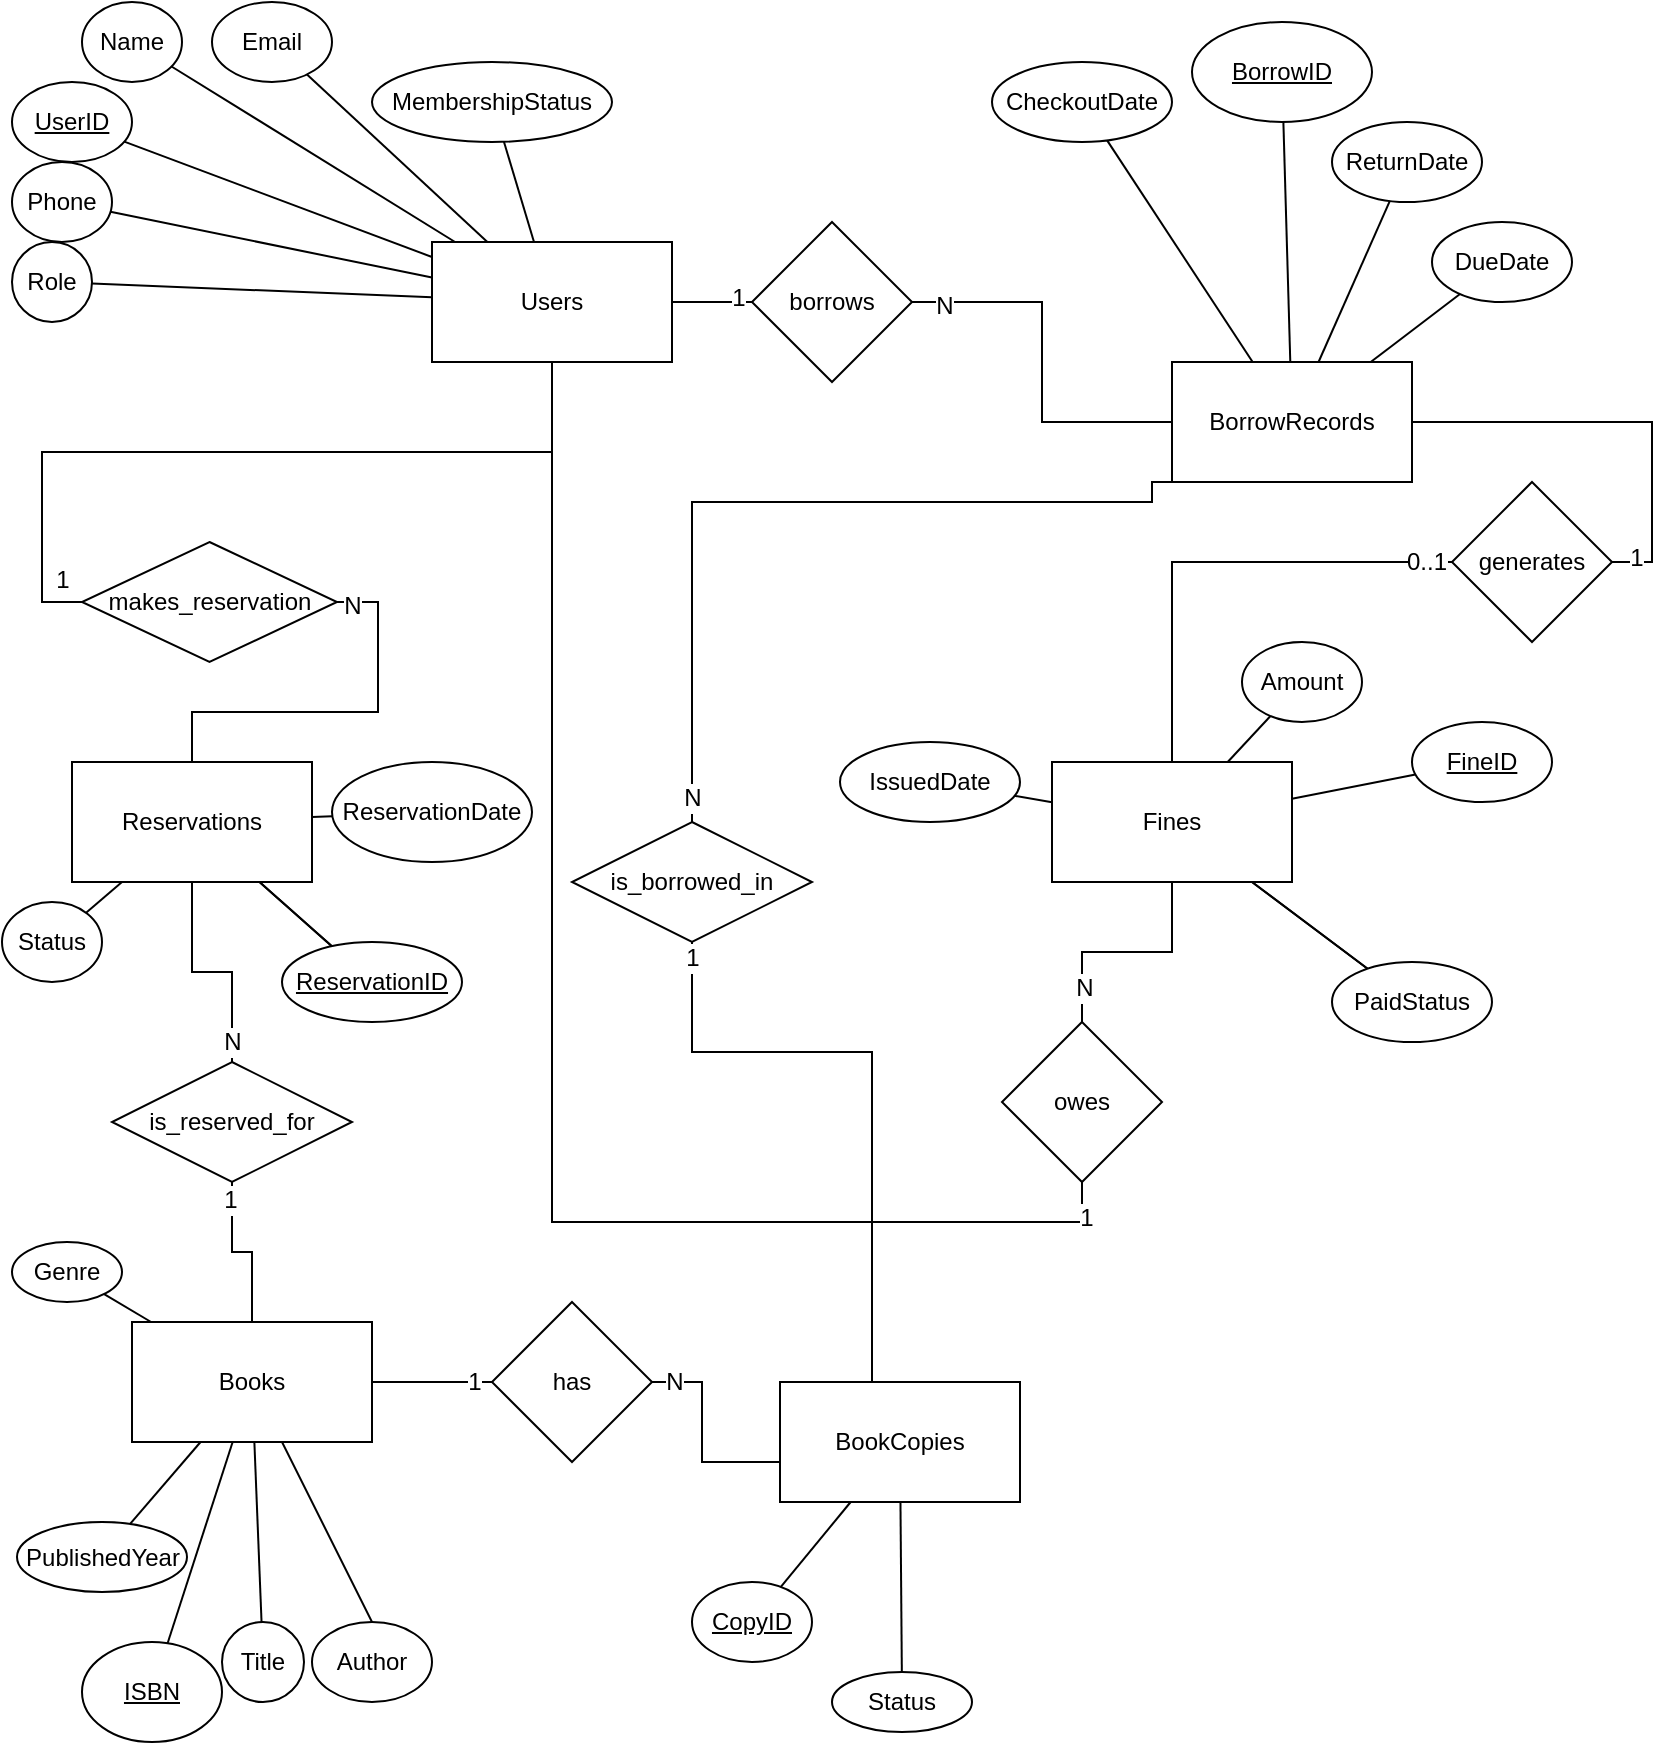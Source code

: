 <mxfile version="26.1.3">
  <diagram name="Trang-1" id="iMxlOrMxHWywJlujfJ14">
    <mxGraphModel dx="2901" dy="1121" grid="1" gridSize="10" guides="1" tooltips="1" connect="1" arrows="1" fold="1" page="1" pageScale="1" pageWidth="827" pageHeight="1169" math="0" shadow="0">
      <root>
        <mxCell id="0" />
        <mxCell id="1" parent="0" />
        <mxCell id="gxZ85ucLkP5SyJYlJosG-47" value="" style="edgeStyle=none;shape=connector;rounded=0;orthogonalLoop=1;jettySize=auto;html=1;strokeColor=default;align=center;verticalAlign=middle;fontFamily=Helvetica;fontSize=12;fontColor=default;labelBackgroundColor=default;startFill=0;endArrow=none;" edge="1" parent="1" source="qP2CUuA8fxjs6pHFjdUJ-1" target="gxZ85ucLkP5SyJYlJosG-46">
          <mxGeometry relative="1" as="geometry">
            <mxPoint x="310" y="150" as="targetPoint" />
          </mxGeometry>
        </mxCell>
        <mxCell id="gxZ85ucLkP5SyJYlJosG-64" value="1" style="edgeLabel;html=1;align=center;verticalAlign=middle;resizable=0;points=[];strokeColor=default;fontFamily=Helvetica;fontSize=12;fontColor=default;fillColor=default;" vertex="1" connectable="0" parent="gxZ85ucLkP5SyJYlJosG-47">
          <mxGeometry x="0.621" y="2" relative="1" as="geometry">
            <mxPoint as="offset" />
          </mxGeometry>
        </mxCell>
        <mxCell id="qP2CUuA8fxjs6pHFjdUJ-1" value="Users" style="rounded=0;whiteSpace=wrap;html=1;" parent="1" vertex="1">
          <mxGeometry x="210" y="120" width="120" height="60" as="geometry" />
        </mxCell>
        <mxCell id="gxZ85ucLkP5SyJYlJosG-43" value="" style="edgeStyle=orthogonalEdgeStyle;shape=connector;rounded=0;orthogonalLoop=1;jettySize=auto;html=1;strokeColor=default;align=center;verticalAlign=middle;fontFamily=Helvetica;fontSize=12;fontColor=default;labelBackgroundColor=default;startFill=0;endArrow=none;" edge="1" parent="1" source="qP2CUuA8fxjs6pHFjdUJ-2" target="gxZ85ucLkP5SyJYlJosG-42">
          <mxGeometry relative="1" as="geometry">
            <Array as="points">
              <mxPoint x="230" y="690" />
              <mxPoint x="230" y="690" />
            </Array>
          </mxGeometry>
        </mxCell>
        <mxCell id="gxZ85ucLkP5SyJYlJosG-62" value="1" style="edgeLabel;html=1;align=center;verticalAlign=middle;resizable=0;points=[];strokeColor=default;fontFamily=Helvetica;fontSize=12;fontColor=default;fillColor=default;" vertex="1" connectable="0" parent="gxZ85ucLkP5SyJYlJosG-43">
          <mxGeometry x="0.7" relative="1" as="geometry">
            <mxPoint as="offset" />
          </mxGeometry>
        </mxCell>
        <mxCell id="qP2CUuA8fxjs6pHFjdUJ-2" value="Books" style="rounded=0;whiteSpace=wrap;html=1;" parent="1" vertex="1">
          <mxGeometry x="60" y="660" width="120" height="60" as="geometry" />
        </mxCell>
        <mxCell id="gxZ85ucLkP5SyJYlJosG-51" value="" style="edgeStyle=orthogonalEdgeStyle;shape=connector;rounded=0;orthogonalLoop=1;jettySize=auto;html=1;strokeColor=default;align=center;verticalAlign=middle;fontFamily=Helvetica;fontSize=12;fontColor=default;labelBackgroundColor=default;startFill=0;endArrow=none;" edge="1" parent="1" source="qP2CUuA8fxjs6pHFjdUJ-3" target="gxZ85ucLkP5SyJYlJosG-50">
          <mxGeometry relative="1" as="geometry">
            <Array as="points">
              <mxPoint x="430" y="525" />
              <mxPoint x="340" y="525" />
            </Array>
          </mxGeometry>
        </mxCell>
        <mxCell id="gxZ85ucLkP5SyJYlJosG-66" value="1" style="edgeLabel;html=1;align=center;verticalAlign=middle;resizable=0;points=[];strokeColor=default;fontFamily=Helvetica;fontSize=12;fontColor=default;fillColor=default;" vertex="1" connectable="0" parent="gxZ85ucLkP5SyJYlJosG-51">
          <mxGeometry x="0.953" y="-1" relative="1" as="geometry">
            <mxPoint x="-1" as="offset" />
          </mxGeometry>
        </mxCell>
        <mxCell id="qP2CUuA8fxjs6pHFjdUJ-3" value="BookCopies" style="rounded=0;whiteSpace=wrap;html=1;" parent="1" vertex="1">
          <mxGeometry x="384" y="690" width="120" height="60" as="geometry" />
        </mxCell>
        <mxCell id="gxZ85ucLkP5SyJYlJosG-76" value="" style="edgeStyle=orthogonalEdgeStyle;shape=connector;rounded=0;orthogonalLoop=1;jettySize=auto;html=1;strokeColor=default;align=center;verticalAlign=middle;fontFamily=Helvetica;fontSize=12;fontColor=default;labelBackgroundColor=default;startFill=0;endArrow=none;entryX=1;entryY=0.5;entryDx=0;entryDy=0;" edge="1" parent="1" source="qP2CUuA8fxjs6pHFjdUJ-4" target="gxZ85ucLkP5SyJYlJosG-75">
          <mxGeometry relative="1" as="geometry">
            <Array as="points">
              <mxPoint x="820" y="210" />
              <mxPoint x="820" y="280" />
            </Array>
          </mxGeometry>
        </mxCell>
        <mxCell id="gxZ85ucLkP5SyJYlJosG-83" value="1" style="edgeLabel;html=1;align=center;verticalAlign=middle;resizable=0;points=[];strokeColor=default;fontFamily=Helvetica;fontSize=12;fontColor=default;labelBackgroundColor=default;fillColor=default;" vertex="1" connectable="0" parent="gxZ85ucLkP5SyJYlJosG-76">
          <mxGeometry x="0.886" y="-2" relative="1" as="geometry">
            <mxPoint as="offset" />
          </mxGeometry>
        </mxCell>
        <mxCell id="qP2CUuA8fxjs6pHFjdUJ-4" value="BorrowRecords" style="rounded=0;whiteSpace=wrap;html=1;" parent="1" vertex="1">
          <mxGeometry x="580" y="180" width="120" height="60" as="geometry" />
        </mxCell>
        <mxCell id="gxZ85ucLkP5SyJYlJosG-69" value="" style="edgeStyle=orthogonalEdgeStyle;shape=connector;rounded=0;orthogonalLoop=1;jettySize=auto;html=1;strokeColor=default;align=center;verticalAlign=middle;fontFamily=Helvetica;fontSize=12;fontColor=default;labelBackgroundColor=default;startFill=0;endArrow=none;" edge="1" parent="1" source="qP2CUuA8fxjs6pHFjdUJ-5" target="gxZ85ucLkP5SyJYlJosG-68">
          <mxGeometry relative="1" as="geometry" />
        </mxCell>
        <mxCell id="gxZ85ucLkP5SyJYlJosG-71" value="N" style="edgeLabel;html=1;align=center;verticalAlign=middle;resizable=0;points=[];strokeColor=default;fontFamily=Helvetica;fontSize=12;fontColor=default;labelBackgroundColor=default;fillColor=default;" vertex="1" connectable="0" parent="gxZ85ucLkP5SyJYlJosG-69">
          <mxGeometry x="0.486" y="2" relative="1" as="geometry">
            <mxPoint x="-2" y="18" as="offset" />
          </mxGeometry>
        </mxCell>
        <mxCell id="qP2CUuA8fxjs6pHFjdUJ-5" value="Reservations" style="rounded=0;whiteSpace=wrap;html=1;" parent="1" vertex="1">
          <mxGeometry x="30" y="380" width="120" height="60" as="geometry" />
        </mxCell>
        <mxCell id="gxZ85ucLkP5SyJYlJosG-85" value="" style="edgeStyle=none;shape=connector;rounded=0;orthogonalLoop=1;jettySize=auto;html=1;strokeColor=default;align=center;verticalAlign=middle;fontFamily=Helvetica;fontSize=12;fontColor=default;labelBackgroundColor=default;startFill=0;endArrow=none;" edge="1" parent="1" source="qP2CUuA8fxjs6pHFjdUJ-6" target="gxZ85ucLkP5SyJYlJosG-39">
          <mxGeometry relative="1" as="geometry" />
        </mxCell>
        <mxCell id="gxZ85ucLkP5SyJYlJosG-87" value="" style="edgeStyle=orthogonalEdgeStyle;shape=connector;rounded=0;orthogonalLoop=1;jettySize=auto;html=1;strokeColor=default;align=center;verticalAlign=middle;fontFamily=Helvetica;fontSize=12;fontColor=default;labelBackgroundColor=default;startFill=0;endArrow=none;" edge="1" parent="1" source="qP2CUuA8fxjs6pHFjdUJ-6" target="gxZ85ucLkP5SyJYlJosG-86">
          <mxGeometry relative="1" as="geometry">
            <Array as="points">
              <mxPoint x="580" y="475" />
              <mxPoint x="535" y="475" />
            </Array>
          </mxGeometry>
        </mxCell>
        <mxCell id="gxZ85ucLkP5SyJYlJosG-89" value="N" style="edgeLabel;html=1;align=center;verticalAlign=middle;resizable=0;points=[];strokeColor=default;fontFamily=Helvetica;fontSize=12;fontColor=default;labelBackgroundColor=default;fillColor=default;" vertex="1" connectable="0" parent="gxZ85ucLkP5SyJYlJosG-87">
          <mxGeometry x="0.704" y="1" relative="1" as="geometry">
            <mxPoint as="offset" />
          </mxGeometry>
        </mxCell>
        <mxCell id="qP2CUuA8fxjs6pHFjdUJ-6" value="Fines" style="rounded=0;whiteSpace=wrap;html=1;" parent="1" vertex="1">
          <mxGeometry x="520" y="380" width="120" height="60" as="geometry" />
        </mxCell>
        <mxCell id="qP2CUuA8fxjs6pHFjdUJ-7" value="&lt;u&gt;UserID&lt;/u&gt;" style="ellipse;whiteSpace=wrap;html=1;" parent="1" vertex="1">
          <mxGeometry y="40" width="60" height="40" as="geometry" />
        </mxCell>
        <mxCell id="qP2CUuA8fxjs6pHFjdUJ-8" value="Name" style="ellipse;whiteSpace=wrap;html=1;" parent="1" vertex="1">
          <mxGeometry x="35" width="50" height="40" as="geometry" />
        </mxCell>
        <mxCell id="qP2CUuA8fxjs6pHFjdUJ-9" value="Email" style="ellipse;whiteSpace=wrap;html=1;" parent="1" vertex="1">
          <mxGeometry x="100" width="60" height="40" as="geometry" />
        </mxCell>
        <mxCell id="qP2CUuA8fxjs6pHFjdUJ-10" value="Phone" style="ellipse;whiteSpace=wrap;html=1;" parent="1" vertex="1">
          <mxGeometry y="80" width="50" height="40" as="geometry" />
        </mxCell>
        <mxCell id="qP2CUuA8fxjs6pHFjdUJ-11" value="MembershipStatus" style="ellipse;whiteSpace=wrap;html=1;" parent="1" vertex="1">
          <mxGeometry x="180" y="30" width="120" height="40" as="geometry" />
        </mxCell>
        <mxCell id="qP2CUuA8fxjs6pHFjdUJ-12" value="Role" style="ellipse;whiteSpace=wrap;html=1;" parent="1" vertex="1">
          <mxGeometry y="120" width="40" height="40" as="geometry" />
        </mxCell>
        <mxCell id="qP2CUuA8fxjs6pHFjdUJ-16" value="" style="endArrow=none;html=1;rounded=0;" parent="1" source="qP2CUuA8fxjs6pHFjdUJ-10" target="qP2CUuA8fxjs6pHFjdUJ-1" edge="1">
          <mxGeometry width="50" height="50" relative="1" as="geometry">
            <mxPoint x="100" y="280" as="sourcePoint" />
            <mxPoint x="150" y="230" as="targetPoint" />
          </mxGeometry>
        </mxCell>
        <mxCell id="qP2CUuA8fxjs6pHFjdUJ-17" value="" style="endArrow=none;html=1;rounded=0;" parent="1" source="qP2CUuA8fxjs6pHFjdUJ-12" target="qP2CUuA8fxjs6pHFjdUJ-1" edge="1">
          <mxGeometry width="50" height="50" relative="1" as="geometry">
            <mxPoint x="390" y="440" as="sourcePoint" />
            <mxPoint x="440" y="390" as="targetPoint" />
          </mxGeometry>
        </mxCell>
        <mxCell id="qP2CUuA8fxjs6pHFjdUJ-18" value="" style="endArrow=none;html=1;rounded=0;" parent="1" source="qP2CUuA8fxjs6pHFjdUJ-11" target="qP2CUuA8fxjs6pHFjdUJ-1" edge="1">
          <mxGeometry width="50" height="50" relative="1" as="geometry">
            <mxPoint x="390" y="440" as="sourcePoint" />
            <mxPoint x="440" y="390" as="targetPoint" />
          </mxGeometry>
        </mxCell>
        <mxCell id="qP2CUuA8fxjs6pHFjdUJ-20" value="" style="endArrow=none;html=1;rounded=0;" parent="1" source="qP2CUuA8fxjs6pHFjdUJ-1" target="qP2CUuA8fxjs6pHFjdUJ-9" edge="1">
          <mxGeometry width="50" height="50" relative="1" as="geometry">
            <mxPoint x="390" y="440" as="sourcePoint" />
            <mxPoint x="440" y="390" as="targetPoint" />
          </mxGeometry>
        </mxCell>
        <mxCell id="qP2CUuA8fxjs6pHFjdUJ-21" value="" style="endArrow=none;html=1;rounded=0;" parent="1" source="qP2CUuA8fxjs6pHFjdUJ-1" target="qP2CUuA8fxjs6pHFjdUJ-7" edge="1">
          <mxGeometry width="50" height="50" relative="1" as="geometry">
            <mxPoint x="390" y="440" as="sourcePoint" />
            <mxPoint x="440" y="390" as="targetPoint" />
          </mxGeometry>
        </mxCell>
        <mxCell id="qP2CUuA8fxjs6pHFjdUJ-22" value="" style="endArrow=none;html=1;rounded=0;" parent="1" source="qP2CUuA8fxjs6pHFjdUJ-1" target="qP2CUuA8fxjs6pHFjdUJ-8" edge="1">
          <mxGeometry width="50" height="50" relative="1" as="geometry">
            <mxPoint x="390" y="440" as="sourcePoint" />
            <mxPoint x="440" y="390" as="targetPoint" />
          </mxGeometry>
        </mxCell>
        <mxCell id="qP2CUuA8fxjs6pHFjdUJ-24" value="&lt;u&gt;ISBN&lt;/u&gt;" style="ellipse;whiteSpace=wrap;html=1;" parent="1" vertex="1">
          <mxGeometry x="35" y="820" width="70" height="50" as="geometry" />
        </mxCell>
        <mxCell id="qP2CUuA8fxjs6pHFjdUJ-25" value="" style="endArrow=none;html=1;rounded=0;" parent="1" source="qP2CUuA8fxjs6pHFjdUJ-24" target="qP2CUuA8fxjs6pHFjdUJ-2" edge="1">
          <mxGeometry width="50" height="50" relative="1" as="geometry">
            <mxPoint x="390" y="380" as="sourcePoint" />
            <mxPoint x="440" y="330" as="targetPoint" />
          </mxGeometry>
        </mxCell>
        <mxCell id="qP2CUuA8fxjs6pHFjdUJ-27" value="Title" style="ellipse;whiteSpace=wrap;html=1;" parent="1" vertex="1">
          <mxGeometry x="105" y="810" width="41" height="40" as="geometry" />
        </mxCell>
        <mxCell id="qP2CUuA8fxjs6pHFjdUJ-28" value="" style="endArrow=none;html=1;rounded=0;" parent="1" source="qP2CUuA8fxjs6pHFjdUJ-27" target="qP2CUuA8fxjs6pHFjdUJ-2" edge="1">
          <mxGeometry width="50" height="50" relative="1" as="geometry">
            <mxPoint x="363" y="522" as="sourcePoint" />
            <mxPoint x="403" y="450" as="targetPoint" />
          </mxGeometry>
        </mxCell>
        <mxCell id="qP2CUuA8fxjs6pHFjdUJ-29" value="Author" style="ellipse;whiteSpace=wrap;html=1;" parent="1" vertex="1">
          <mxGeometry x="150" y="810" width="60" height="40" as="geometry" />
        </mxCell>
        <mxCell id="qP2CUuA8fxjs6pHFjdUJ-30" value="" style="endArrow=none;html=1;rounded=0;entryX=0.5;entryY=0;entryDx=0;entryDy=0;" parent="1" source="qP2CUuA8fxjs6pHFjdUJ-2" target="qP2CUuA8fxjs6pHFjdUJ-29" edge="1">
          <mxGeometry width="50" height="50" relative="1" as="geometry">
            <mxPoint x="390" y="380" as="sourcePoint" />
            <mxPoint x="440" y="330" as="targetPoint" />
          </mxGeometry>
        </mxCell>
        <mxCell id="qP2CUuA8fxjs6pHFjdUJ-31" value="PublishedYear" style="ellipse;whiteSpace=wrap;html=1;" parent="1" vertex="1">
          <mxGeometry x="2.5" y="760" width="85" height="35" as="geometry" />
        </mxCell>
        <mxCell id="qP2CUuA8fxjs6pHFjdUJ-34" value="" style="endArrow=none;html=1;rounded=0;" parent="1" source="qP2CUuA8fxjs6pHFjdUJ-31" target="qP2CUuA8fxjs6pHFjdUJ-2" edge="1">
          <mxGeometry width="50" height="50" relative="1" as="geometry">
            <mxPoint x="390" y="380" as="sourcePoint" />
            <mxPoint x="440" y="330" as="targetPoint" />
          </mxGeometry>
        </mxCell>
        <mxCell id="qP2CUuA8fxjs6pHFjdUJ-35" value="Genre" style="ellipse;whiteSpace=wrap;html=1;" parent="1" vertex="1">
          <mxGeometry y="620" width="55" height="30" as="geometry" />
        </mxCell>
        <mxCell id="qP2CUuA8fxjs6pHFjdUJ-36" value="" style="endArrow=none;html=1;rounded=0;" parent="1" source="qP2CUuA8fxjs6pHFjdUJ-35" target="qP2CUuA8fxjs6pHFjdUJ-2" edge="1">
          <mxGeometry width="50" height="50" relative="1" as="geometry">
            <mxPoint x="390" y="380" as="sourcePoint" />
            <mxPoint x="440" y="330" as="targetPoint" />
          </mxGeometry>
        </mxCell>
        <mxCell id="qP2CUuA8fxjs6pHFjdUJ-39" value="&lt;u&gt;CopyID&lt;/u&gt;" style="ellipse;whiteSpace=wrap;html=1;" parent="1" vertex="1">
          <mxGeometry x="340" y="790" width="60" height="40" as="geometry" />
        </mxCell>
        <mxCell id="qP2CUuA8fxjs6pHFjdUJ-40" value="" style="endArrow=none;html=1;rounded=0;verticalAlign=middle;" parent="1" source="qP2CUuA8fxjs6pHFjdUJ-3" target="qP2CUuA8fxjs6pHFjdUJ-39" edge="1">
          <mxGeometry width="50" height="50" relative="1" as="geometry">
            <mxPoint x="390" y="380" as="sourcePoint" />
            <mxPoint x="440" y="330" as="targetPoint" />
          </mxGeometry>
        </mxCell>
        <mxCell id="qP2CUuA8fxjs6pHFjdUJ-43" value="Status" style="ellipse;whiteSpace=wrap;html=1;" parent="1" vertex="1">
          <mxGeometry x="410" y="835" width="70" height="30" as="geometry" />
        </mxCell>
        <mxCell id="qP2CUuA8fxjs6pHFjdUJ-44" value="" style="endArrow=none;html=1;rounded=0;" parent="1" source="qP2CUuA8fxjs6pHFjdUJ-43" target="qP2CUuA8fxjs6pHFjdUJ-3" edge="1">
          <mxGeometry width="50" height="50" relative="1" as="geometry">
            <mxPoint x="390" y="380" as="sourcePoint" />
            <mxPoint x="440" y="330" as="targetPoint" />
          </mxGeometry>
        </mxCell>
        <mxCell id="gxZ85ucLkP5SyJYlJosG-80" style="edgeStyle=none;shape=connector;rounded=0;orthogonalLoop=1;jettySize=auto;html=1;strokeColor=default;align=center;verticalAlign=middle;fontFamily=Helvetica;fontSize=12;fontColor=default;labelBackgroundColor=default;startFill=0;endArrow=none;" edge="1" parent="1" source="gxZ85ucLkP5SyJYlJosG-11" target="qP2CUuA8fxjs6pHFjdUJ-4">
          <mxGeometry relative="1" as="geometry" />
        </mxCell>
        <mxCell id="gxZ85ucLkP5SyJYlJosG-11" value="&lt;u&gt;BorrowID&lt;/u&gt;" style="ellipse;whiteSpace=wrap;html=1;" vertex="1" parent="1">
          <mxGeometry x="590" y="10" width="90" height="50" as="geometry" />
        </mxCell>
        <mxCell id="gxZ85ucLkP5SyJYlJosG-79" style="edgeStyle=none;shape=connector;rounded=0;orthogonalLoop=1;jettySize=auto;html=1;strokeColor=default;align=center;verticalAlign=middle;fontFamily=Helvetica;fontSize=12;fontColor=default;labelBackgroundColor=default;startFill=0;endArrow=none;" edge="1" parent="1" source="gxZ85ucLkP5SyJYlJosG-13" target="qP2CUuA8fxjs6pHFjdUJ-4">
          <mxGeometry relative="1" as="geometry" />
        </mxCell>
        <mxCell id="gxZ85ucLkP5SyJYlJosG-13" value="CheckoutDate" style="ellipse;whiteSpace=wrap;html=1;" vertex="1" parent="1">
          <mxGeometry x="490" y="30" width="90" height="40" as="geometry" />
        </mxCell>
        <mxCell id="gxZ85ucLkP5SyJYlJosG-82" style="edgeStyle=none;shape=connector;rounded=0;orthogonalLoop=1;jettySize=auto;html=1;strokeColor=default;align=center;verticalAlign=middle;fontFamily=Helvetica;fontSize=12;fontColor=default;labelBackgroundColor=default;startFill=0;endArrow=none;" edge="1" parent="1" source="gxZ85ucLkP5SyJYlJosG-15" target="qP2CUuA8fxjs6pHFjdUJ-4">
          <mxGeometry relative="1" as="geometry" />
        </mxCell>
        <mxCell id="gxZ85ucLkP5SyJYlJosG-15" value="DueDate" style="ellipse;whiteSpace=wrap;html=1;" vertex="1" parent="1">
          <mxGeometry x="710" y="110" width="70" height="40" as="geometry" />
        </mxCell>
        <mxCell id="gxZ85ucLkP5SyJYlJosG-81" style="edgeStyle=none;shape=connector;rounded=0;orthogonalLoop=1;jettySize=auto;html=1;strokeColor=default;align=center;verticalAlign=middle;fontFamily=Helvetica;fontSize=12;fontColor=default;labelBackgroundColor=default;startFill=0;endArrow=none;" edge="1" parent="1" source="gxZ85ucLkP5SyJYlJosG-17" target="qP2CUuA8fxjs6pHFjdUJ-4">
          <mxGeometry relative="1" as="geometry" />
        </mxCell>
        <mxCell id="gxZ85ucLkP5SyJYlJosG-17" value="ReturnDate" style="ellipse;whiteSpace=wrap;html=1;" vertex="1" parent="1">
          <mxGeometry x="660" y="60" width="75" height="40" as="geometry" />
        </mxCell>
        <mxCell id="gxZ85ucLkP5SyJYlJosG-24" style="rounded=0;orthogonalLoop=1;jettySize=auto;html=1;endArrow=none;startFill=0;" edge="1" parent="1" source="gxZ85ucLkP5SyJYlJosG-19" target="qP2CUuA8fxjs6pHFjdUJ-5">
          <mxGeometry relative="1" as="geometry" />
        </mxCell>
        <mxCell id="gxZ85ucLkP5SyJYlJosG-56" style="edgeStyle=none;shape=connector;rounded=0;orthogonalLoop=1;jettySize=auto;html=1;strokeColor=default;align=center;verticalAlign=middle;fontFamily=Helvetica;fontSize=12;fontColor=default;labelBackgroundColor=default;startFill=0;endArrow=none;" edge="1" parent="1" source="gxZ85ucLkP5SyJYlJosG-19" target="qP2CUuA8fxjs6pHFjdUJ-5">
          <mxGeometry relative="1" as="geometry" />
        </mxCell>
        <mxCell id="gxZ85ucLkP5SyJYlJosG-19" value="&lt;u&gt;ReservationID&lt;/u&gt;" style="ellipse;whiteSpace=wrap;html=1;" vertex="1" parent="1">
          <mxGeometry x="135" y="470" width="90" height="40" as="geometry" />
        </mxCell>
        <mxCell id="gxZ85ucLkP5SyJYlJosG-26" style="rounded=0;orthogonalLoop=1;jettySize=auto;html=1;endArrow=none;startFill=0;" edge="1" parent="1" source="gxZ85ucLkP5SyJYlJosG-25" target="qP2CUuA8fxjs6pHFjdUJ-5">
          <mxGeometry relative="1" as="geometry" />
        </mxCell>
        <mxCell id="gxZ85ucLkP5SyJYlJosG-25" value="ReservationDate" style="ellipse;whiteSpace=wrap;html=1;" vertex="1" parent="1">
          <mxGeometry x="160" y="380" width="100" height="50" as="geometry" />
        </mxCell>
        <mxCell id="gxZ85ucLkP5SyJYlJosG-28" style="rounded=0;orthogonalLoop=1;jettySize=auto;html=1;endArrow=none;startFill=0;" edge="1" parent="1" source="gxZ85ucLkP5SyJYlJosG-27" target="qP2CUuA8fxjs6pHFjdUJ-5">
          <mxGeometry relative="1" as="geometry" />
        </mxCell>
        <mxCell id="gxZ85ucLkP5SyJYlJosG-27" value="Status" style="ellipse;whiteSpace=wrap;html=1;" vertex="1" parent="1">
          <mxGeometry x="-5" y="450" width="50" height="40" as="geometry" />
        </mxCell>
        <mxCell id="gxZ85ucLkP5SyJYlJosG-34" style="rounded=0;orthogonalLoop=1;jettySize=auto;html=1;endArrow=none;startFill=0;" edge="1" parent="1" source="gxZ85ucLkP5SyJYlJosG-33" target="qP2CUuA8fxjs6pHFjdUJ-6">
          <mxGeometry relative="1" as="geometry" />
        </mxCell>
        <mxCell id="gxZ85ucLkP5SyJYlJosG-33" value="&lt;u&gt;FineID&lt;/u&gt;" style="ellipse;whiteSpace=wrap;html=1;" vertex="1" parent="1">
          <mxGeometry x="700" y="360" width="70" height="40" as="geometry" />
        </mxCell>
        <mxCell id="gxZ85ucLkP5SyJYlJosG-36" style="edgeStyle=none;shape=connector;rounded=0;orthogonalLoop=1;jettySize=auto;html=1;strokeColor=default;align=center;verticalAlign=middle;fontFamily=Helvetica;fontSize=12;fontColor=default;labelBackgroundColor=default;startFill=0;endArrow=none;" edge="1" parent="1" source="gxZ85ucLkP5SyJYlJosG-35" target="qP2CUuA8fxjs6pHFjdUJ-6">
          <mxGeometry relative="1" as="geometry" />
        </mxCell>
        <mxCell id="gxZ85ucLkP5SyJYlJosG-35" value="Amount" style="ellipse;whiteSpace=wrap;html=1;strokeColor=default;align=center;verticalAlign=middle;fontFamily=Helvetica;fontSize=12;fontColor=default;fillColor=default;" vertex="1" parent="1">
          <mxGeometry x="615" y="320" width="60" height="40" as="geometry" />
        </mxCell>
        <mxCell id="gxZ85ucLkP5SyJYlJosG-38" style="edgeStyle=none;shape=connector;rounded=0;orthogonalLoop=1;jettySize=auto;html=1;strokeColor=default;align=center;verticalAlign=middle;fontFamily=Helvetica;fontSize=12;fontColor=default;labelBackgroundColor=default;startFill=0;endArrow=none;" edge="1" parent="1" source="gxZ85ucLkP5SyJYlJosG-37" target="qP2CUuA8fxjs6pHFjdUJ-6">
          <mxGeometry relative="1" as="geometry" />
        </mxCell>
        <mxCell id="gxZ85ucLkP5SyJYlJosG-37" value="IssuedDate" style="ellipse;whiteSpace=wrap;html=1;strokeColor=default;align=center;verticalAlign=middle;fontFamily=Helvetica;fontSize=12;fontColor=default;fillColor=default;" vertex="1" parent="1">
          <mxGeometry x="414" y="370" width="90" height="40" as="geometry" />
        </mxCell>
        <mxCell id="gxZ85ucLkP5SyJYlJosG-40" style="edgeStyle=none;shape=connector;rounded=0;orthogonalLoop=1;jettySize=auto;html=1;strokeColor=default;align=center;verticalAlign=middle;fontFamily=Helvetica;fontSize=12;fontColor=default;labelBackgroundColor=default;startFill=0;endArrow=none;" edge="1" parent="1" source="gxZ85ucLkP5SyJYlJosG-39" target="qP2CUuA8fxjs6pHFjdUJ-6">
          <mxGeometry relative="1" as="geometry" />
        </mxCell>
        <mxCell id="gxZ85ucLkP5SyJYlJosG-39" value="PaidStatus" style="ellipse;whiteSpace=wrap;html=1;strokeColor=default;align=center;verticalAlign=middle;fontFamily=Helvetica;fontSize=12;fontColor=default;fillColor=default;" vertex="1" parent="1">
          <mxGeometry x="660" y="480" width="80" height="40" as="geometry" />
        </mxCell>
        <mxCell id="gxZ85ucLkP5SyJYlJosG-45" style="edgeStyle=orthogonalEdgeStyle;shape=connector;rounded=0;orthogonalLoop=1;jettySize=auto;html=1;strokeColor=default;align=center;verticalAlign=middle;fontFamily=Helvetica;fontSize=12;fontColor=default;labelBackgroundColor=default;startFill=0;endArrow=none;" edge="1" parent="1" source="gxZ85ucLkP5SyJYlJosG-42" target="qP2CUuA8fxjs6pHFjdUJ-3">
          <mxGeometry relative="1" as="geometry">
            <Array as="points">
              <mxPoint x="345" y="690" />
              <mxPoint x="345" y="730" />
              <mxPoint x="490" y="730" />
            </Array>
          </mxGeometry>
        </mxCell>
        <mxCell id="gxZ85ucLkP5SyJYlJosG-63" value="N" style="edgeLabel;html=1;align=center;verticalAlign=middle;resizable=0;points=[];strokeColor=default;fontFamily=Helvetica;fontSize=12;fontColor=default;fillColor=default;" vertex="1" connectable="0" parent="gxZ85ucLkP5SyJYlJosG-45">
          <mxGeometry x="-0.8" relative="1" as="geometry">
            <mxPoint as="offset" />
          </mxGeometry>
        </mxCell>
        <mxCell id="gxZ85ucLkP5SyJYlJosG-42" value="has" style="rhombus;whiteSpace=wrap;html=1;rounded=0;" vertex="1" parent="1">
          <mxGeometry x="240" y="650" width="80" height="80" as="geometry" />
        </mxCell>
        <mxCell id="gxZ85ucLkP5SyJYlJosG-48" style="edgeStyle=orthogonalEdgeStyle;shape=connector;rounded=0;orthogonalLoop=1;jettySize=auto;html=1;strokeColor=default;align=center;verticalAlign=middle;fontFamily=Helvetica;fontSize=12;fontColor=default;labelBackgroundColor=default;startFill=0;endArrow=none;exitX=1;exitY=0.5;exitDx=0;exitDy=0;" edge="1" parent="1" source="gxZ85ucLkP5SyJYlJosG-46" target="qP2CUuA8fxjs6pHFjdUJ-4">
          <mxGeometry relative="1" as="geometry">
            <mxPoint x="395" y="155" as="sourcePoint" />
          </mxGeometry>
        </mxCell>
        <mxCell id="gxZ85ucLkP5SyJYlJosG-65" value="N" style="edgeLabel;html=1;align=center;verticalAlign=middle;resizable=0;points=[];strokeColor=default;fontFamily=Helvetica;fontSize=12;fontColor=default;fillColor=default;" vertex="1" connectable="0" parent="gxZ85ucLkP5SyJYlJosG-48">
          <mxGeometry x="-0.839" y="-2" relative="1" as="geometry">
            <mxPoint as="offset" />
          </mxGeometry>
        </mxCell>
        <mxCell id="gxZ85ucLkP5SyJYlJosG-46" value="borrows" style="rhombus;whiteSpace=wrap;html=1;rounded=0;" vertex="1" parent="1">
          <mxGeometry x="370" y="110" width="80" height="80" as="geometry" />
        </mxCell>
        <mxCell id="gxZ85ucLkP5SyJYlJosG-52" style="edgeStyle=orthogonalEdgeStyle;shape=connector;rounded=0;orthogonalLoop=1;jettySize=auto;html=1;strokeColor=default;align=center;verticalAlign=middle;fontFamily=Helvetica;fontSize=12;fontColor=default;labelBackgroundColor=default;startFill=0;endArrow=none;exitX=0.5;exitY=0;exitDx=0;exitDy=0;entryX=0.5;entryY=1;entryDx=0;entryDy=0;" edge="1" parent="1" source="gxZ85ucLkP5SyJYlJosG-50" target="qP2CUuA8fxjs6pHFjdUJ-4">
          <mxGeometry relative="1" as="geometry">
            <Array as="points">
              <mxPoint x="340" y="250" />
              <mxPoint x="570" y="250" />
              <mxPoint x="570" y="240" />
            </Array>
          </mxGeometry>
        </mxCell>
        <mxCell id="gxZ85ucLkP5SyJYlJosG-67" value="N" style="edgeLabel;html=1;align=center;verticalAlign=middle;resizable=0;points=[];strokeColor=default;fontFamily=Helvetica;fontSize=12;fontColor=default;fillColor=default;" vertex="1" connectable="0" parent="gxZ85ucLkP5SyJYlJosG-52">
          <mxGeometry x="-0.923" y="-2" relative="1" as="geometry">
            <mxPoint x="-2" y="6" as="offset" />
          </mxGeometry>
        </mxCell>
        <mxCell id="gxZ85ucLkP5SyJYlJosG-50" value="is_borrowed_in" style="rhombus;whiteSpace=wrap;html=1;rounded=0;" vertex="1" parent="1">
          <mxGeometry x="280" y="410" width="120" height="60" as="geometry" />
        </mxCell>
        <mxCell id="gxZ85ucLkP5SyJYlJosG-55" style="edgeStyle=orthogonalEdgeStyle;shape=connector;rounded=0;orthogonalLoop=1;jettySize=auto;html=1;strokeColor=default;align=center;verticalAlign=middle;fontFamily=Helvetica;fontSize=12;fontColor=default;labelBackgroundColor=default;startFill=0;endArrow=none;elbow=vertical;exitX=1;exitY=0.5;exitDx=0;exitDy=0;" edge="1" parent="1" source="gxZ85ucLkP5SyJYlJosG-53" target="qP2CUuA8fxjs6pHFjdUJ-5">
          <mxGeometry relative="1" as="geometry">
            <Array as="points">
              <mxPoint x="183" y="300" />
              <mxPoint x="183" y="355" />
              <mxPoint x="90" y="355" />
            </Array>
          </mxGeometry>
        </mxCell>
        <mxCell id="gxZ85ucLkP5SyJYlJosG-61" value="N" style="edgeLabel;html=1;align=center;verticalAlign=bottom;resizable=0;points=[];strokeColor=default;fontFamily=Helvetica;fontSize=12;fontColor=default;fillColor=default;" vertex="1" connectable="0" parent="gxZ85ucLkP5SyJYlJosG-55">
          <mxGeometry x="-0.736" y="-2" relative="1" as="geometry">
            <mxPoint x="-11" y="5" as="offset" />
          </mxGeometry>
        </mxCell>
        <mxCell id="gxZ85ucLkP5SyJYlJosG-58" style="edgeStyle=orthogonalEdgeStyle;shape=connector;rounded=0;orthogonalLoop=1;jettySize=auto;html=1;strokeColor=default;align=center;verticalAlign=middle;fontFamily=Helvetica;fontSize=12;fontColor=default;labelBackgroundColor=default;startFill=0;endArrow=none;exitX=0;exitY=0.5;exitDx=0;exitDy=0;shadow=0;flowAnimation=0;horizontal=1;" edge="1" parent="1" source="gxZ85ucLkP5SyJYlJosG-53" target="qP2CUuA8fxjs6pHFjdUJ-1">
          <mxGeometry relative="1" as="geometry">
            <mxPoint x="-10" y="350" as="sourcePoint" />
            <mxPoint x="-117.5" y="220" as="targetPoint" />
          </mxGeometry>
        </mxCell>
        <mxCell id="gxZ85ucLkP5SyJYlJosG-60" value="1" style="edgeLabel;html=1;align=center;verticalAlign=bottom;resizable=0;points=[];strokeColor=default;fontFamily=Helvetica;fontSize=12;fontColor=default;fillColor=default;" vertex="1" connectable="0" parent="gxZ85ucLkP5SyJYlJosG-58">
          <mxGeometry x="-0.752" y="-1" relative="1" as="geometry">
            <mxPoint x="9" y="26" as="offset" />
          </mxGeometry>
        </mxCell>
        <mxCell id="gxZ85ucLkP5SyJYlJosG-53" value="makes_reservation" style="rhombus;whiteSpace=wrap;html=1;rounded=0;" vertex="1" parent="1">
          <mxGeometry x="35" y="270" width="127.5" height="60" as="geometry" />
        </mxCell>
        <mxCell id="gxZ85ucLkP5SyJYlJosG-70" style="edgeStyle=orthogonalEdgeStyle;shape=connector;rounded=0;orthogonalLoop=1;jettySize=auto;html=1;strokeColor=default;align=center;verticalAlign=middle;fontFamily=Helvetica;fontSize=12;fontColor=default;labelBackgroundColor=default;startFill=0;endArrow=none;" edge="1" parent="1" source="gxZ85ucLkP5SyJYlJosG-68" target="qP2CUuA8fxjs6pHFjdUJ-2">
          <mxGeometry relative="1" as="geometry" />
        </mxCell>
        <mxCell id="gxZ85ucLkP5SyJYlJosG-72" value="1" style="edgeLabel;html=1;align=center;verticalAlign=middle;resizable=0;points=[];strokeColor=default;fontFamily=Helvetica;fontSize=12;fontColor=default;labelBackgroundColor=default;fillColor=default;" vertex="1" connectable="0" parent="gxZ85ucLkP5SyJYlJosG-70">
          <mxGeometry x="-0.78" y="-1" relative="1" as="geometry">
            <mxPoint as="offset" />
          </mxGeometry>
        </mxCell>
        <mxCell id="gxZ85ucLkP5SyJYlJosG-68" value="is_reserved_for" style="rhombus;whiteSpace=wrap;html=1;rounded=0;" vertex="1" parent="1">
          <mxGeometry x="50" y="530" width="120" height="60" as="geometry" />
        </mxCell>
        <mxCell id="gxZ85ucLkP5SyJYlJosG-77" style="edgeStyle=orthogonalEdgeStyle;shape=connector;rounded=0;orthogonalLoop=1;jettySize=auto;html=1;strokeColor=default;align=center;verticalAlign=middle;fontFamily=Helvetica;fontSize=12;fontColor=default;labelBackgroundColor=default;startFill=0;endArrow=none;" edge="1" parent="1" source="gxZ85ucLkP5SyJYlJosG-75" target="qP2CUuA8fxjs6pHFjdUJ-6">
          <mxGeometry relative="1" as="geometry" />
        </mxCell>
        <mxCell id="gxZ85ucLkP5SyJYlJosG-84" value="0..1" style="edgeLabel;html=1;align=center;verticalAlign=middle;resizable=0;points=[];strokeColor=default;fontFamily=Helvetica;fontSize=12;fontColor=default;labelBackgroundColor=default;fillColor=default;" vertex="1" connectable="0" parent="gxZ85ucLkP5SyJYlJosG-77">
          <mxGeometry x="-0.892" relative="1" as="geometry">
            <mxPoint as="offset" />
          </mxGeometry>
        </mxCell>
        <mxCell id="gxZ85ucLkP5SyJYlJosG-75" value="generates" style="rhombus;whiteSpace=wrap;html=1;rounded=0;" vertex="1" parent="1">
          <mxGeometry x="720" y="240" width="80" height="80" as="geometry" />
        </mxCell>
        <mxCell id="gxZ85ucLkP5SyJYlJosG-88" style="edgeStyle=orthogonalEdgeStyle;shape=connector;rounded=0;orthogonalLoop=1;jettySize=auto;html=1;strokeColor=default;align=center;verticalAlign=middle;fontFamily=Helvetica;fontSize=12;fontColor=default;labelBackgroundColor=default;startFill=0;endArrow=none;exitX=0.5;exitY=1;exitDx=0;exitDy=0;" edge="1" parent="1" source="gxZ85ucLkP5SyJYlJosG-86" target="qP2CUuA8fxjs6pHFjdUJ-1">
          <mxGeometry relative="1" as="geometry" />
        </mxCell>
        <mxCell id="gxZ85ucLkP5SyJYlJosG-90" value="1" style="edgeLabel;html=1;align=center;verticalAlign=middle;resizable=0;points=[];strokeColor=default;fontFamily=Helvetica;fontSize=12;fontColor=default;labelBackgroundColor=default;fillColor=default;" vertex="1" connectable="0" parent="gxZ85ucLkP5SyJYlJosG-88">
          <mxGeometry x="-0.95" y="2" relative="1" as="geometry">
            <mxPoint as="offset" />
          </mxGeometry>
        </mxCell>
        <mxCell id="gxZ85ucLkP5SyJYlJosG-86" value="owes" style="rhombus;whiteSpace=wrap;html=1;rounded=0;" vertex="1" parent="1">
          <mxGeometry x="495" y="510" width="80" height="80" as="geometry" />
        </mxCell>
      </root>
    </mxGraphModel>
  </diagram>
</mxfile>
